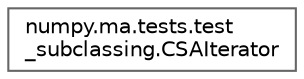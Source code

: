 digraph "Graphical Class Hierarchy"
{
 // LATEX_PDF_SIZE
  bgcolor="transparent";
  edge [fontname=Helvetica,fontsize=10,labelfontname=Helvetica,labelfontsize=10];
  node [fontname=Helvetica,fontsize=10,shape=box,height=0.2,width=0.4];
  rankdir="LR";
  Node0 [id="Node000000",label="numpy.ma.tests.test\l_subclassing.CSAIterator",height=0.2,width=0.4,color="grey40", fillcolor="white", style="filled",URL="$d0/d59/classnumpy_1_1ma_1_1tests_1_1test__subclassing_1_1CSAIterator.html",tooltip=" "];
}

